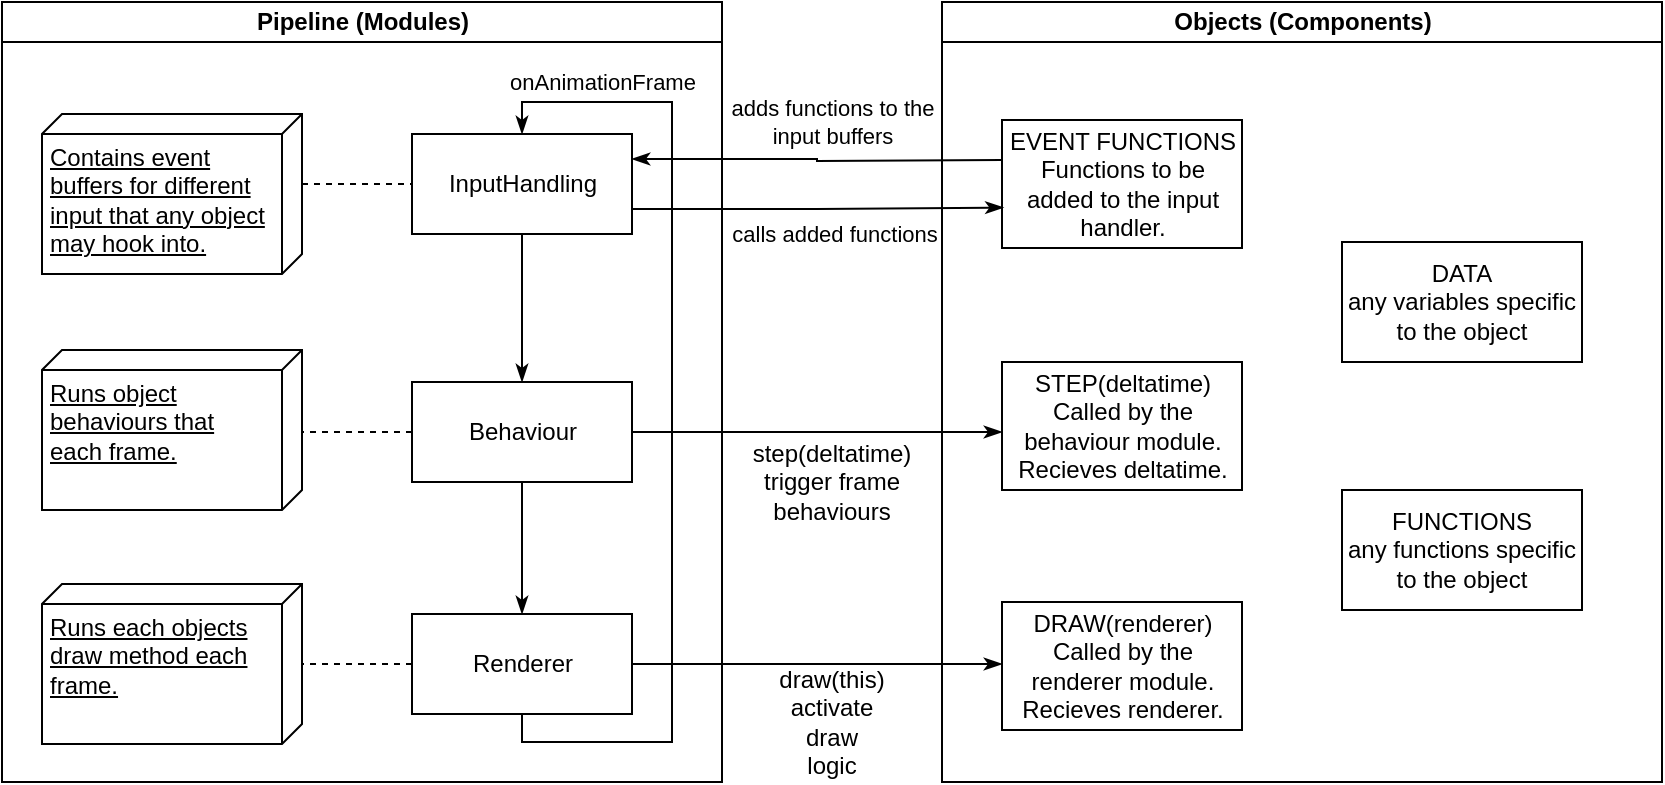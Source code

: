 <mxfile>
    <diagram id="DBpwtZIIN34H__V5ttwg" name="Page-1">
        <mxGraphModel dx="421" dy="595" grid="1" gridSize="10" guides="1" tooltips="1" connect="1" arrows="1" fold="1" page="1" pageScale="1" pageWidth="850" pageHeight="1100" math="0" shadow="0">
            <root>
                <mxCell id="0"/>
                <mxCell id="1" parent="0"/>
                <mxCell id="2" value="Pipeline (Modules)" style="swimlane;html=1;startSize=20;horizontal=1;containerType=tree;" vertex="1" parent="1">
                    <mxGeometry x="10" y="10" width="360" height="390" as="geometry"/>
                </mxCell>
                <mxCell id="15" style="edgeStyle=orthogonalEdgeStyle;rounded=0;orthogonalLoop=1;jettySize=auto;html=1;exitX=0.5;exitY=1;exitDx=0;exitDy=0;entryX=0.5;entryY=0;entryDx=0;entryDy=0;endArrow=classicThin;endFill=1;" edge="1" parent="2" source="6" target="7">
                    <mxGeometry relative="1" as="geometry"/>
                </mxCell>
                <mxCell id="6" value="InputHandling" style="html=1;" vertex="1" parent="2">
                    <mxGeometry x="205" y="66" width="110" height="50" as="geometry"/>
                </mxCell>
                <mxCell id="13" style="edgeStyle=orthogonalEdgeStyle;rounded=0;orthogonalLoop=1;jettySize=auto;html=1;exitX=0;exitY=0.5;exitDx=0;exitDy=0;endArrow=none;endFill=0;dashed=1;" edge="1" parent="2" source="7">
                    <mxGeometry relative="1" as="geometry">
                        <mxPoint x="150" y="215" as="targetPoint"/>
                    </mxGeometry>
                </mxCell>
                <mxCell id="16" style="edgeStyle=orthogonalEdgeStyle;rounded=0;orthogonalLoop=1;jettySize=auto;html=1;exitX=0.5;exitY=1;exitDx=0;exitDy=0;entryX=0.5;entryY=0;entryDx=0;entryDy=0;endArrow=classicThin;endFill=1;" edge="1" parent="2" source="7" target="8">
                    <mxGeometry relative="1" as="geometry"/>
                </mxCell>
                <mxCell id="7" value="Behaviour" style="html=1;" vertex="1" parent="2">
                    <mxGeometry x="205" y="190" width="110" height="50" as="geometry"/>
                </mxCell>
                <mxCell id="18" style="edgeStyle=orthogonalEdgeStyle;rounded=0;orthogonalLoop=1;jettySize=auto;html=1;exitX=0.5;exitY=1;exitDx=0;exitDy=0;entryX=0.5;entryY=0;entryDx=0;entryDy=0;endArrow=classicThin;endFill=1;" edge="1" parent="2" source="8" target="6">
                    <mxGeometry relative="1" as="geometry">
                        <Array as="points">
                            <mxPoint x="260" y="370"/>
                            <mxPoint x="335" y="370"/>
                            <mxPoint x="335" y="50"/>
                            <mxPoint x="260" y="50"/>
                        </Array>
                    </mxGeometry>
                </mxCell>
                <mxCell id="19" value="onAnimationFrame" style="edgeLabel;html=1;align=center;verticalAlign=middle;resizable=0;points=[];" vertex="1" connectable="0" parent="18">
                    <mxGeometry x="0.176" relative="1" as="geometry">
                        <mxPoint x="-35" y="-125" as="offset"/>
                    </mxGeometry>
                </mxCell>
                <mxCell id="34" style="edgeStyle=orthogonalEdgeStyle;rounded=0;orthogonalLoop=1;jettySize=auto;html=1;exitX=0;exitY=0.5;exitDx=0;exitDy=0;endArrow=none;endFill=0;dashed=1;" edge="1" parent="2" source="8" target="14">
                    <mxGeometry relative="1" as="geometry"/>
                </mxCell>
                <mxCell id="8" value="Renderer" style="html=1;" vertex="1" parent="2">
                    <mxGeometry x="205" y="306" width="110" height="50" as="geometry"/>
                </mxCell>
                <mxCell id="10" style="edgeStyle=orthogonalEdgeStyle;rounded=0;orthogonalLoop=1;jettySize=auto;html=1;exitX=0;exitY=0;exitDx=35;exitDy=0;exitPerimeter=0;entryX=0;entryY=0.5;entryDx=0;entryDy=0;endArrow=none;endFill=0;dashed=1;" edge="1" parent="2" source="9" target="6">
                    <mxGeometry relative="1" as="geometry"/>
                </mxCell>
                <mxCell id="9" value="Contains event&lt;br&gt;buffers for different&lt;br&gt;input that any object&lt;br&gt;may hook into." style="verticalAlign=top;align=left;spacingTop=8;spacingLeft=2;spacingRight=12;shape=cube;size=10;direction=south;fontStyle=4;html=1;" vertex="1" parent="2">
                    <mxGeometry x="20" y="56" width="130" height="80" as="geometry"/>
                </mxCell>
                <mxCell id="11" value="Runs object&lt;br&gt;behaviours that&lt;br&gt;each frame." style="verticalAlign=top;align=left;spacingTop=8;spacingLeft=2;spacingRight=12;shape=cube;size=10;direction=south;fontStyle=4;html=1;" vertex="1" parent="2">
                    <mxGeometry x="20" y="174" width="130" height="80" as="geometry"/>
                </mxCell>
                <mxCell id="14" value="Runs each objects&lt;br&gt;draw method each&lt;br&gt;frame." style="verticalAlign=top;align=left;spacingTop=8;spacingLeft=2;spacingRight=12;shape=cube;size=10;direction=south;fontStyle=4;html=1;" vertex="1" parent="2">
                    <mxGeometry x="20" y="291" width="130" height="80" as="geometry"/>
                </mxCell>
                <mxCell id="20" value="Objects (Components)" style="swimlane;html=1;startSize=20;horizontal=1;containerType=tree;" vertex="1" parent="1">
                    <mxGeometry x="480" y="10" width="360" height="390" as="geometry"/>
                </mxCell>
                <mxCell id="35" value="EVENT FUNCTIONS&lt;br&gt;Functions to be&lt;br&gt;added to the input&lt;br&gt;handler." style="html=1;" vertex="1" parent="20">
                    <mxGeometry x="30" y="59" width="120" height="64" as="geometry"/>
                </mxCell>
                <mxCell id="36" value="STEP(deltatime)&lt;br&gt;Called by the&lt;br&gt;behaviour module.&lt;br&gt;Recieves deltatime." style="html=1;" vertex="1" parent="20">
                    <mxGeometry x="30" y="180" width="120" height="64" as="geometry"/>
                </mxCell>
                <mxCell id="37" value="DRAW(renderer)&lt;br&gt;Called by the&lt;br&gt;renderer module.&lt;br&gt;Recieves renderer." style="html=1;" vertex="1" parent="20">
                    <mxGeometry x="30" y="300" width="120" height="64" as="geometry"/>
                </mxCell>
                <mxCell id="46" value="DATA&lt;br&gt;any variables specific to the object" style="rounded=0;whiteSpace=wrap;html=1;" vertex="1" parent="20">
                    <mxGeometry x="200" y="120" width="120" height="60" as="geometry"/>
                </mxCell>
                <mxCell id="47" value="FUNCTIONS&lt;br&gt;any functions specific to the object" style="rounded=0;whiteSpace=wrap;html=1;" vertex="1" parent="20">
                    <mxGeometry x="200" y="244" width="120" height="60" as="geometry"/>
                </mxCell>
                <mxCell id="38" style="edgeStyle=orthogonalEdgeStyle;rounded=0;orthogonalLoop=1;jettySize=auto;html=1;exitX=1;exitY=0.25;exitDx=0;exitDy=0;endArrow=none;endFill=0;startArrow=classicThin;startFill=1;" edge="1" parent="1" source="6">
                    <mxGeometry relative="1" as="geometry">
                        <mxPoint x="510" y="89" as="targetPoint"/>
                    </mxGeometry>
                </mxCell>
                <mxCell id="40" value="adds functions to the&lt;br&gt;input buffers" style="edgeLabel;html=1;align=center;verticalAlign=middle;resizable=0;points=[];" vertex="1" connectable="0" parent="38">
                    <mxGeometry x="0.093" relative="1" as="geometry">
                        <mxPoint x="-0.83" y="-20.03" as="offset"/>
                    </mxGeometry>
                </mxCell>
                <mxCell id="39" style="edgeStyle=orthogonalEdgeStyle;rounded=0;orthogonalLoop=1;jettySize=auto;html=1;exitX=1;exitY=0.75;exitDx=0;exitDy=0;entryX=0.006;entryY=0.684;entryDx=0;entryDy=0;entryPerimeter=0;startArrow=none;startFill=0;endArrow=classicThin;endFill=1;" edge="1" parent="1" source="6" target="35">
                    <mxGeometry relative="1" as="geometry"/>
                </mxCell>
                <mxCell id="41" value="calls added functions" style="edgeLabel;html=1;align=center;verticalAlign=middle;resizable=0;points=[];" vertex="1" connectable="0" parent="39">
                    <mxGeometry x="0.082" y="1" relative="1" as="geometry">
                        <mxPoint y="14.18" as="offset"/>
                    </mxGeometry>
                </mxCell>
                <mxCell id="42" style="edgeStyle=orthogonalEdgeStyle;rounded=0;orthogonalLoop=1;jettySize=auto;html=1;exitX=1;exitY=0.5;exitDx=0;exitDy=0;startArrow=none;startFill=0;endArrow=classicThin;endFill=1;" edge="1" parent="1" source="7">
                    <mxGeometry relative="1" as="geometry">
                        <mxPoint x="510" y="225" as="targetPoint"/>
                        <Array as="points">
                            <mxPoint x="420" y="225"/>
                            <mxPoint x="420" y="225"/>
                        </Array>
                    </mxGeometry>
                </mxCell>
                <mxCell id="43" value="step(deltatime)&lt;br&gt;trigger frame behaviours" style="text;html=1;strokeColor=none;fillColor=none;align=center;verticalAlign=middle;whiteSpace=wrap;rounded=0;" vertex="1" parent="1">
                    <mxGeometry x="405" y="240" width="40" height="20" as="geometry"/>
                </mxCell>
                <mxCell id="44" style="edgeStyle=orthogonalEdgeStyle;rounded=0;orthogonalLoop=1;jettySize=auto;html=1;exitX=1;exitY=0.5;exitDx=0;exitDy=0;startArrow=none;startFill=0;endArrow=classicThin;endFill=1;" edge="1" parent="1" source="8">
                    <mxGeometry relative="1" as="geometry">
                        <mxPoint x="510" y="341" as="targetPoint"/>
                    </mxGeometry>
                </mxCell>
                <mxCell id="45" value="draw(this)&lt;br&gt;activate draw logic" style="text;html=1;strokeColor=none;fillColor=none;align=center;verticalAlign=middle;whiteSpace=wrap;rounded=0;" vertex="1" parent="1">
                    <mxGeometry x="405" y="360" width="40" height="20" as="geometry"/>
                </mxCell>
            </root>
        </mxGraphModel>
    </diagram>
</mxfile>